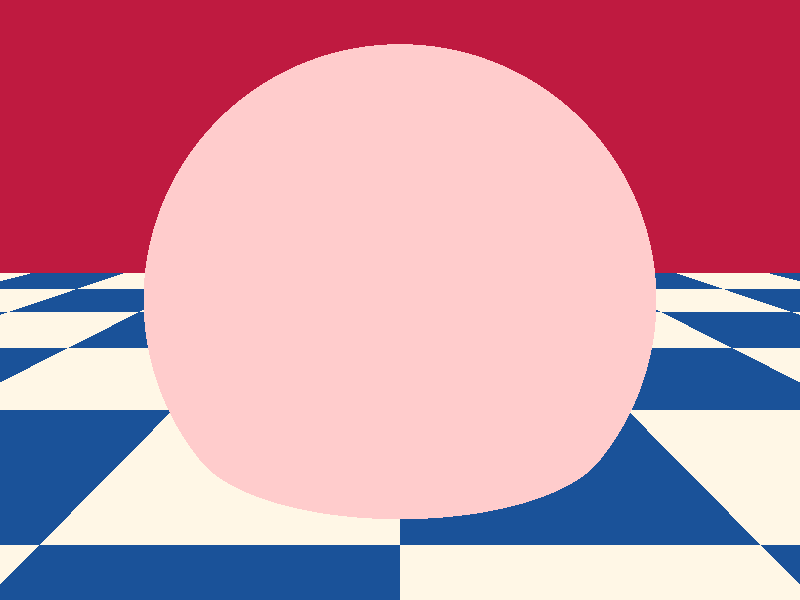 //my .pov file from scratch (let's see how it goes)

//#include "colors.inc" //standard include file for color descriptions

//#include "eixos.inc"  //includes do prof.
//#include "camlight.inc" //includes do prof.

/****************************** Texturas padrão do professor ************************/

#declare tx_plastico = 
  texture{
    pigment{ color rgb < 0.70, 0.80, 1.00 > }
    finish{ diffuse 0.8 ambient 0.2 specular 0.5 roughness 0.005 }
  }

#declare tx_fosca = 
  texture{
    pigment{ color rgb < 1.00, 0.80, 0.10 > }
    finish{ diffuse 0.9 ambient 0.1 }
  }

#declare tx_espelho = 
  texture{
    pigment{ color rgb < 1.00, 0.85, 0.30 > }
    finish{ diffuse 0.2 reflection 0.7*< 1.00, 0.85, 0.30 > ambient 0.1 }
  }

#declare tx_vidro = 
  texture{
    pigment{ color rgb < 0.85, 0.15, 0.00 > filter 0.70 }
    finish{ diffuse 0.03 reflection 0.25 ambient 0.02 specular 0.25 roughness 0.005 }
  }


#declare tx_xadrez =
  texture{
    pigment{ checker color rgb < 0.10, 0.32, 0.60 >, color rgb < 1.00, 0.97, 0.90 > }
    finish{ diffuse 0.9 ambient 0.1 }
    scale 2.0
  }

/*************************************************************************************/


background{ color rgb < 0.75, 0.10, 0.25 > }

camera {
  location <0, 2, -3>
  look_at  <0, 1,  2>
}


sphere {
  <0, 1, 2>, 2
  texture {
    pigment { color rgb <1.0, 0.8, 0.8> }
  }
}

box {
  <-10,0,-10> , <10,0.01,10> 
  texture{
    tx_xadrez
  }
}


light_source { <2, 4, -3> color rgb <1.0, 1.0, 1.0> }
